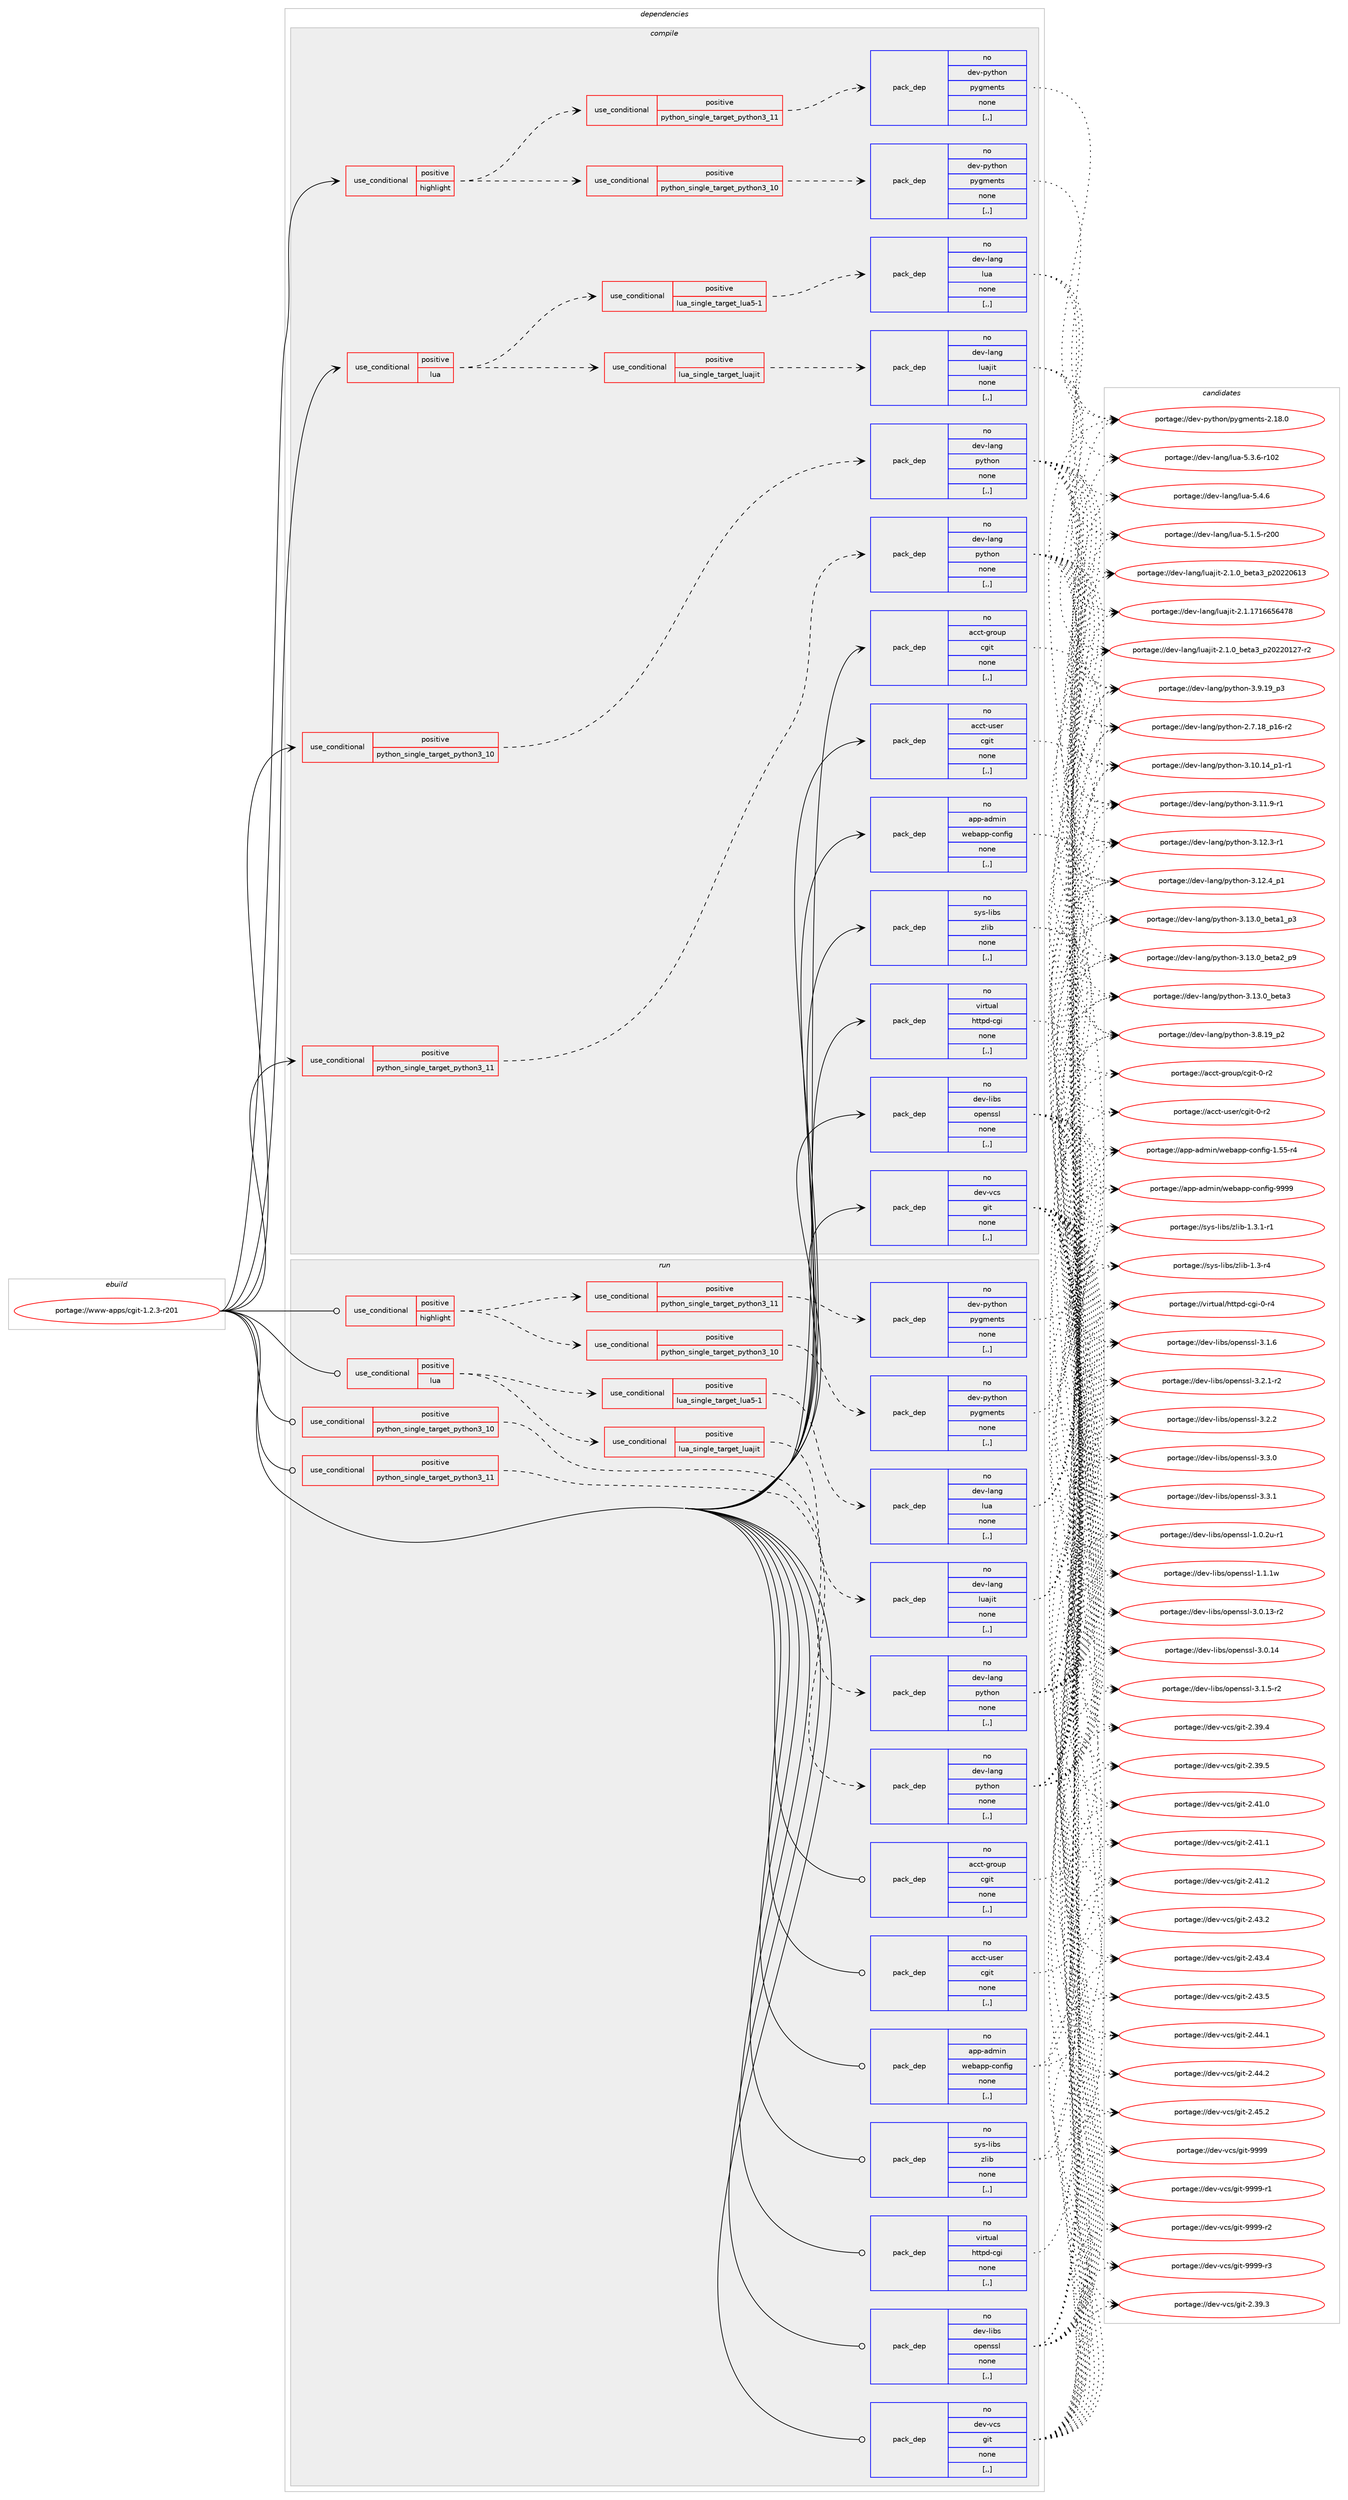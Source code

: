 digraph prolog {

# *************
# Graph options
# *************

newrank=true;
concentrate=true;
compound=true;
graph [rankdir=LR,fontname=Helvetica,fontsize=10,ranksep=1.5];#, ranksep=2.5, nodesep=0.2];
edge  [arrowhead=vee];
node  [fontname=Helvetica,fontsize=10];

# **********
# The ebuild
# **********

subgraph cluster_leftcol {
color=gray;
rank=same;
label=<<i>ebuild</i>>;
id [label="portage://www-apps/cgit-1.2.3-r201", color=red, width=4, href="../www-apps/cgit-1.2.3-r201.svg"];
}

# ****************
# The dependencies
# ****************

subgraph cluster_midcol {
color=gray;
label=<<i>dependencies</i>>;
subgraph cluster_compile {
fillcolor="#eeeeee";
style=filled;
label=<<i>compile</i>>;
subgraph cond116022 {
dependency436001 [label=<<TABLE BORDER="0" CELLBORDER="1" CELLSPACING="0" CELLPADDING="4"><TR><TD ROWSPAN="3" CELLPADDING="10">use_conditional</TD></TR><TR><TD>positive</TD></TR><TR><TD>highlight</TD></TR></TABLE>>, shape=none, color=red];
subgraph cond116023 {
dependency436002 [label=<<TABLE BORDER="0" CELLBORDER="1" CELLSPACING="0" CELLPADDING="4"><TR><TD ROWSPAN="3" CELLPADDING="10">use_conditional</TD></TR><TR><TD>positive</TD></TR><TR><TD>python_single_target_python3_10</TD></TR></TABLE>>, shape=none, color=red];
subgraph pack316804 {
dependency436003 [label=<<TABLE BORDER="0" CELLBORDER="1" CELLSPACING="0" CELLPADDING="4" WIDTH="220"><TR><TD ROWSPAN="6" CELLPADDING="30">pack_dep</TD></TR><TR><TD WIDTH="110">no</TD></TR><TR><TD>dev-python</TD></TR><TR><TD>pygments</TD></TR><TR><TD>none</TD></TR><TR><TD>[,,]</TD></TR></TABLE>>, shape=none, color=blue];
}
dependency436002:e -> dependency436003:w [weight=20,style="dashed",arrowhead="vee"];
}
dependency436001:e -> dependency436002:w [weight=20,style="dashed",arrowhead="vee"];
subgraph cond116024 {
dependency436004 [label=<<TABLE BORDER="0" CELLBORDER="1" CELLSPACING="0" CELLPADDING="4"><TR><TD ROWSPAN="3" CELLPADDING="10">use_conditional</TD></TR><TR><TD>positive</TD></TR><TR><TD>python_single_target_python3_11</TD></TR></TABLE>>, shape=none, color=red];
subgraph pack316805 {
dependency436005 [label=<<TABLE BORDER="0" CELLBORDER="1" CELLSPACING="0" CELLPADDING="4" WIDTH="220"><TR><TD ROWSPAN="6" CELLPADDING="30">pack_dep</TD></TR><TR><TD WIDTH="110">no</TD></TR><TR><TD>dev-python</TD></TR><TR><TD>pygments</TD></TR><TR><TD>none</TD></TR><TR><TD>[,,]</TD></TR></TABLE>>, shape=none, color=blue];
}
dependency436004:e -> dependency436005:w [weight=20,style="dashed",arrowhead="vee"];
}
dependency436001:e -> dependency436004:w [weight=20,style="dashed",arrowhead="vee"];
}
id:e -> dependency436001:w [weight=20,style="solid",arrowhead="vee"];
subgraph cond116025 {
dependency436006 [label=<<TABLE BORDER="0" CELLBORDER="1" CELLSPACING="0" CELLPADDING="4"><TR><TD ROWSPAN="3" CELLPADDING="10">use_conditional</TD></TR><TR><TD>positive</TD></TR><TR><TD>lua</TD></TR></TABLE>>, shape=none, color=red];
subgraph cond116026 {
dependency436007 [label=<<TABLE BORDER="0" CELLBORDER="1" CELLSPACING="0" CELLPADDING="4"><TR><TD ROWSPAN="3" CELLPADDING="10">use_conditional</TD></TR><TR><TD>positive</TD></TR><TR><TD>lua_single_target_luajit</TD></TR></TABLE>>, shape=none, color=red];
subgraph pack316806 {
dependency436008 [label=<<TABLE BORDER="0" CELLBORDER="1" CELLSPACING="0" CELLPADDING="4" WIDTH="220"><TR><TD ROWSPAN="6" CELLPADDING="30">pack_dep</TD></TR><TR><TD WIDTH="110">no</TD></TR><TR><TD>dev-lang</TD></TR><TR><TD>luajit</TD></TR><TR><TD>none</TD></TR><TR><TD>[,,]</TD></TR></TABLE>>, shape=none, color=blue];
}
dependency436007:e -> dependency436008:w [weight=20,style="dashed",arrowhead="vee"];
}
dependency436006:e -> dependency436007:w [weight=20,style="dashed",arrowhead="vee"];
subgraph cond116027 {
dependency436009 [label=<<TABLE BORDER="0" CELLBORDER="1" CELLSPACING="0" CELLPADDING="4"><TR><TD ROWSPAN="3" CELLPADDING="10">use_conditional</TD></TR><TR><TD>positive</TD></TR><TR><TD>lua_single_target_lua5-1</TD></TR></TABLE>>, shape=none, color=red];
subgraph pack316807 {
dependency436010 [label=<<TABLE BORDER="0" CELLBORDER="1" CELLSPACING="0" CELLPADDING="4" WIDTH="220"><TR><TD ROWSPAN="6" CELLPADDING="30">pack_dep</TD></TR><TR><TD WIDTH="110">no</TD></TR><TR><TD>dev-lang</TD></TR><TR><TD>lua</TD></TR><TR><TD>none</TD></TR><TR><TD>[,,]</TD></TR></TABLE>>, shape=none, color=blue];
}
dependency436009:e -> dependency436010:w [weight=20,style="dashed",arrowhead="vee"];
}
dependency436006:e -> dependency436009:w [weight=20,style="dashed",arrowhead="vee"];
}
id:e -> dependency436006:w [weight=20,style="solid",arrowhead="vee"];
subgraph cond116028 {
dependency436011 [label=<<TABLE BORDER="0" CELLBORDER="1" CELLSPACING="0" CELLPADDING="4"><TR><TD ROWSPAN="3" CELLPADDING="10">use_conditional</TD></TR><TR><TD>positive</TD></TR><TR><TD>python_single_target_python3_10</TD></TR></TABLE>>, shape=none, color=red];
subgraph pack316808 {
dependency436012 [label=<<TABLE BORDER="0" CELLBORDER="1" CELLSPACING="0" CELLPADDING="4" WIDTH="220"><TR><TD ROWSPAN="6" CELLPADDING="30">pack_dep</TD></TR><TR><TD WIDTH="110">no</TD></TR><TR><TD>dev-lang</TD></TR><TR><TD>python</TD></TR><TR><TD>none</TD></TR><TR><TD>[,,]</TD></TR></TABLE>>, shape=none, color=blue];
}
dependency436011:e -> dependency436012:w [weight=20,style="dashed",arrowhead="vee"];
}
id:e -> dependency436011:w [weight=20,style="solid",arrowhead="vee"];
subgraph cond116029 {
dependency436013 [label=<<TABLE BORDER="0" CELLBORDER="1" CELLSPACING="0" CELLPADDING="4"><TR><TD ROWSPAN="3" CELLPADDING="10">use_conditional</TD></TR><TR><TD>positive</TD></TR><TR><TD>python_single_target_python3_11</TD></TR></TABLE>>, shape=none, color=red];
subgraph pack316809 {
dependency436014 [label=<<TABLE BORDER="0" CELLBORDER="1" CELLSPACING="0" CELLPADDING="4" WIDTH="220"><TR><TD ROWSPAN="6" CELLPADDING="30">pack_dep</TD></TR><TR><TD WIDTH="110">no</TD></TR><TR><TD>dev-lang</TD></TR><TR><TD>python</TD></TR><TR><TD>none</TD></TR><TR><TD>[,,]</TD></TR></TABLE>>, shape=none, color=blue];
}
dependency436013:e -> dependency436014:w [weight=20,style="dashed",arrowhead="vee"];
}
id:e -> dependency436013:w [weight=20,style="solid",arrowhead="vee"];
subgraph pack316810 {
dependency436015 [label=<<TABLE BORDER="0" CELLBORDER="1" CELLSPACING="0" CELLPADDING="4" WIDTH="220"><TR><TD ROWSPAN="6" CELLPADDING="30">pack_dep</TD></TR><TR><TD WIDTH="110">no</TD></TR><TR><TD>acct-group</TD></TR><TR><TD>cgit</TD></TR><TR><TD>none</TD></TR><TR><TD>[,,]</TD></TR></TABLE>>, shape=none, color=blue];
}
id:e -> dependency436015:w [weight=20,style="solid",arrowhead="vee"];
subgraph pack316811 {
dependency436016 [label=<<TABLE BORDER="0" CELLBORDER="1" CELLSPACING="0" CELLPADDING="4" WIDTH="220"><TR><TD ROWSPAN="6" CELLPADDING="30">pack_dep</TD></TR><TR><TD WIDTH="110">no</TD></TR><TR><TD>acct-user</TD></TR><TR><TD>cgit</TD></TR><TR><TD>none</TD></TR><TR><TD>[,,]</TD></TR></TABLE>>, shape=none, color=blue];
}
id:e -> dependency436016:w [weight=20,style="solid",arrowhead="vee"];
subgraph pack316812 {
dependency436017 [label=<<TABLE BORDER="0" CELLBORDER="1" CELLSPACING="0" CELLPADDING="4" WIDTH="220"><TR><TD ROWSPAN="6" CELLPADDING="30">pack_dep</TD></TR><TR><TD WIDTH="110">no</TD></TR><TR><TD>app-admin</TD></TR><TR><TD>webapp-config</TD></TR><TR><TD>none</TD></TR><TR><TD>[,,]</TD></TR></TABLE>>, shape=none, color=blue];
}
id:e -> dependency436017:w [weight=20,style="solid",arrowhead="vee"];
subgraph pack316813 {
dependency436018 [label=<<TABLE BORDER="0" CELLBORDER="1" CELLSPACING="0" CELLPADDING="4" WIDTH="220"><TR><TD ROWSPAN="6" CELLPADDING="30">pack_dep</TD></TR><TR><TD WIDTH="110">no</TD></TR><TR><TD>dev-libs</TD></TR><TR><TD>openssl</TD></TR><TR><TD>none</TD></TR><TR><TD>[,,]</TD></TR></TABLE>>, shape=none, color=blue];
}
id:e -> dependency436018:w [weight=20,style="solid",arrowhead="vee"];
subgraph pack316814 {
dependency436019 [label=<<TABLE BORDER="0" CELLBORDER="1" CELLSPACING="0" CELLPADDING="4" WIDTH="220"><TR><TD ROWSPAN="6" CELLPADDING="30">pack_dep</TD></TR><TR><TD WIDTH="110">no</TD></TR><TR><TD>dev-vcs</TD></TR><TR><TD>git</TD></TR><TR><TD>none</TD></TR><TR><TD>[,,]</TD></TR></TABLE>>, shape=none, color=blue];
}
id:e -> dependency436019:w [weight=20,style="solid",arrowhead="vee"];
subgraph pack316815 {
dependency436020 [label=<<TABLE BORDER="0" CELLBORDER="1" CELLSPACING="0" CELLPADDING="4" WIDTH="220"><TR><TD ROWSPAN="6" CELLPADDING="30">pack_dep</TD></TR><TR><TD WIDTH="110">no</TD></TR><TR><TD>sys-libs</TD></TR><TR><TD>zlib</TD></TR><TR><TD>none</TD></TR><TR><TD>[,,]</TD></TR></TABLE>>, shape=none, color=blue];
}
id:e -> dependency436020:w [weight=20,style="solid",arrowhead="vee"];
subgraph pack316816 {
dependency436021 [label=<<TABLE BORDER="0" CELLBORDER="1" CELLSPACING="0" CELLPADDING="4" WIDTH="220"><TR><TD ROWSPAN="6" CELLPADDING="30">pack_dep</TD></TR><TR><TD WIDTH="110">no</TD></TR><TR><TD>virtual</TD></TR><TR><TD>httpd-cgi</TD></TR><TR><TD>none</TD></TR><TR><TD>[,,]</TD></TR></TABLE>>, shape=none, color=blue];
}
id:e -> dependency436021:w [weight=20,style="solid",arrowhead="vee"];
}
subgraph cluster_compileandrun {
fillcolor="#eeeeee";
style=filled;
label=<<i>compile and run</i>>;
}
subgraph cluster_run {
fillcolor="#eeeeee";
style=filled;
label=<<i>run</i>>;
subgraph cond116030 {
dependency436022 [label=<<TABLE BORDER="0" CELLBORDER="1" CELLSPACING="0" CELLPADDING="4"><TR><TD ROWSPAN="3" CELLPADDING="10">use_conditional</TD></TR><TR><TD>positive</TD></TR><TR><TD>highlight</TD></TR></TABLE>>, shape=none, color=red];
subgraph cond116031 {
dependency436023 [label=<<TABLE BORDER="0" CELLBORDER="1" CELLSPACING="0" CELLPADDING="4"><TR><TD ROWSPAN="3" CELLPADDING="10">use_conditional</TD></TR><TR><TD>positive</TD></TR><TR><TD>python_single_target_python3_10</TD></TR></TABLE>>, shape=none, color=red];
subgraph pack316817 {
dependency436024 [label=<<TABLE BORDER="0" CELLBORDER="1" CELLSPACING="0" CELLPADDING="4" WIDTH="220"><TR><TD ROWSPAN="6" CELLPADDING="30">pack_dep</TD></TR><TR><TD WIDTH="110">no</TD></TR><TR><TD>dev-python</TD></TR><TR><TD>pygments</TD></TR><TR><TD>none</TD></TR><TR><TD>[,,]</TD></TR></TABLE>>, shape=none, color=blue];
}
dependency436023:e -> dependency436024:w [weight=20,style="dashed",arrowhead="vee"];
}
dependency436022:e -> dependency436023:w [weight=20,style="dashed",arrowhead="vee"];
subgraph cond116032 {
dependency436025 [label=<<TABLE BORDER="0" CELLBORDER="1" CELLSPACING="0" CELLPADDING="4"><TR><TD ROWSPAN="3" CELLPADDING="10">use_conditional</TD></TR><TR><TD>positive</TD></TR><TR><TD>python_single_target_python3_11</TD></TR></TABLE>>, shape=none, color=red];
subgraph pack316818 {
dependency436026 [label=<<TABLE BORDER="0" CELLBORDER="1" CELLSPACING="0" CELLPADDING="4" WIDTH="220"><TR><TD ROWSPAN="6" CELLPADDING="30">pack_dep</TD></TR><TR><TD WIDTH="110">no</TD></TR><TR><TD>dev-python</TD></TR><TR><TD>pygments</TD></TR><TR><TD>none</TD></TR><TR><TD>[,,]</TD></TR></TABLE>>, shape=none, color=blue];
}
dependency436025:e -> dependency436026:w [weight=20,style="dashed",arrowhead="vee"];
}
dependency436022:e -> dependency436025:w [weight=20,style="dashed",arrowhead="vee"];
}
id:e -> dependency436022:w [weight=20,style="solid",arrowhead="odot"];
subgraph cond116033 {
dependency436027 [label=<<TABLE BORDER="0" CELLBORDER="1" CELLSPACING="0" CELLPADDING="4"><TR><TD ROWSPAN="3" CELLPADDING="10">use_conditional</TD></TR><TR><TD>positive</TD></TR><TR><TD>lua</TD></TR></TABLE>>, shape=none, color=red];
subgraph cond116034 {
dependency436028 [label=<<TABLE BORDER="0" CELLBORDER="1" CELLSPACING="0" CELLPADDING="4"><TR><TD ROWSPAN="3" CELLPADDING="10">use_conditional</TD></TR><TR><TD>positive</TD></TR><TR><TD>lua_single_target_luajit</TD></TR></TABLE>>, shape=none, color=red];
subgraph pack316819 {
dependency436029 [label=<<TABLE BORDER="0" CELLBORDER="1" CELLSPACING="0" CELLPADDING="4" WIDTH="220"><TR><TD ROWSPAN="6" CELLPADDING="30">pack_dep</TD></TR><TR><TD WIDTH="110">no</TD></TR><TR><TD>dev-lang</TD></TR><TR><TD>luajit</TD></TR><TR><TD>none</TD></TR><TR><TD>[,,]</TD></TR></TABLE>>, shape=none, color=blue];
}
dependency436028:e -> dependency436029:w [weight=20,style="dashed",arrowhead="vee"];
}
dependency436027:e -> dependency436028:w [weight=20,style="dashed",arrowhead="vee"];
subgraph cond116035 {
dependency436030 [label=<<TABLE BORDER="0" CELLBORDER="1" CELLSPACING="0" CELLPADDING="4"><TR><TD ROWSPAN="3" CELLPADDING="10">use_conditional</TD></TR><TR><TD>positive</TD></TR><TR><TD>lua_single_target_lua5-1</TD></TR></TABLE>>, shape=none, color=red];
subgraph pack316820 {
dependency436031 [label=<<TABLE BORDER="0" CELLBORDER="1" CELLSPACING="0" CELLPADDING="4" WIDTH="220"><TR><TD ROWSPAN="6" CELLPADDING="30">pack_dep</TD></TR><TR><TD WIDTH="110">no</TD></TR><TR><TD>dev-lang</TD></TR><TR><TD>lua</TD></TR><TR><TD>none</TD></TR><TR><TD>[,,]</TD></TR></TABLE>>, shape=none, color=blue];
}
dependency436030:e -> dependency436031:w [weight=20,style="dashed",arrowhead="vee"];
}
dependency436027:e -> dependency436030:w [weight=20,style="dashed",arrowhead="vee"];
}
id:e -> dependency436027:w [weight=20,style="solid",arrowhead="odot"];
subgraph cond116036 {
dependency436032 [label=<<TABLE BORDER="0" CELLBORDER="1" CELLSPACING="0" CELLPADDING="4"><TR><TD ROWSPAN="3" CELLPADDING="10">use_conditional</TD></TR><TR><TD>positive</TD></TR><TR><TD>python_single_target_python3_10</TD></TR></TABLE>>, shape=none, color=red];
subgraph pack316821 {
dependency436033 [label=<<TABLE BORDER="0" CELLBORDER="1" CELLSPACING="0" CELLPADDING="4" WIDTH="220"><TR><TD ROWSPAN="6" CELLPADDING="30">pack_dep</TD></TR><TR><TD WIDTH="110">no</TD></TR><TR><TD>dev-lang</TD></TR><TR><TD>python</TD></TR><TR><TD>none</TD></TR><TR><TD>[,,]</TD></TR></TABLE>>, shape=none, color=blue];
}
dependency436032:e -> dependency436033:w [weight=20,style="dashed",arrowhead="vee"];
}
id:e -> dependency436032:w [weight=20,style="solid",arrowhead="odot"];
subgraph cond116037 {
dependency436034 [label=<<TABLE BORDER="0" CELLBORDER="1" CELLSPACING="0" CELLPADDING="4"><TR><TD ROWSPAN="3" CELLPADDING="10">use_conditional</TD></TR><TR><TD>positive</TD></TR><TR><TD>python_single_target_python3_11</TD></TR></TABLE>>, shape=none, color=red];
subgraph pack316822 {
dependency436035 [label=<<TABLE BORDER="0" CELLBORDER="1" CELLSPACING="0" CELLPADDING="4" WIDTH="220"><TR><TD ROWSPAN="6" CELLPADDING="30">pack_dep</TD></TR><TR><TD WIDTH="110">no</TD></TR><TR><TD>dev-lang</TD></TR><TR><TD>python</TD></TR><TR><TD>none</TD></TR><TR><TD>[,,]</TD></TR></TABLE>>, shape=none, color=blue];
}
dependency436034:e -> dependency436035:w [weight=20,style="dashed",arrowhead="vee"];
}
id:e -> dependency436034:w [weight=20,style="solid",arrowhead="odot"];
subgraph pack316823 {
dependency436036 [label=<<TABLE BORDER="0" CELLBORDER="1" CELLSPACING="0" CELLPADDING="4" WIDTH="220"><TR><TD ROWSPAN="6" CELLPADDING="30">pack_dep</TD></TR><TR><TD WIDTH="110">no</TD></TR><TR><TD>acct-group</TD></TR><TR><TD>cgit</TD></TR><TR><TD>none</TD></TR><TR><TD>[,,]</TD></TR></TABLE>>, shape=none, color=blue];
}
id:e -> dependency436036:w [weight=20,style="solid",arrowhead="odot"];
subgraph pack316824 {
dependency436037 [label=<<TABLE BORDER="0" CELLBORDER="1" CELLSPACING="0" CELLPADDING="4" WIDTH="220"><TR><TD ROWSPAN="6" CELLPADDING="30">pack_dep</TD></TR><TR><TD WIDTH="110">no</TD></TR><TR><TD>acct-user</TD></TR><TR><TD>cgit</TD></TR><TR><TD>none</TD></TR><TR><TD>[,,]</TD></TR></TABLE>>, shape=none, color=blue];
}
id:e -> dependency436037:w [weight=20,style="solid",arrowhead="odot"];
subgraph pack316825 {
dependency436038 [label=<<TABLE BORDER="0" CELLBORDER="1" CELLSPACING="0" CELLPADDING="4" WIDTH="220"><TR><TD ROWSPAN="6" CELLPADDING="30">pack_dep</TD></TR><TR><TD WIDTH="110">no</TD></TR><TR><TD>app-admin</TD></TR><TR><TD>webapp-config</TD></TR><TR><TD>none</TD></TR><TR><TD>[,,]</TD></TR></TABLE>>, shape=none, color=blue];
}
id:e -> dependency436038:w [weight=20,style="solid",arrowhead="odot"];
subgraph pack316826 {
dependency436039 [label=<<TABLE BORDER="0" CELLBORDER="1" CELLSPACING="0" CELLPADDING="4" WIDTH="220"><TR><TD ROWSPAN="6" CELLPADDING="30">pack_dep</TD></TR><TR><TD WIDTH="110">no</TD></TR><TR><TD>dev-libs</TD></TR><TR><TD>openssl</TD></TR><TR><TD>none</TD></TR><TR><TD>[,,]</TD></TR></TABLE>>, shape=none, color=blue];
}
id:e -> dependency436039:w [weight=20,style="solid",arrowhead="odot"];
subgraph pack316827 {
dependency436040 [label=<<TABLE BORDER="0" CELLBORDER="1" CELLSPACING="0" CELLPADDING="4" WIDTH="220"><TR><TD ROWSPAN="6" CELLPADDING="30">pack_dep</TD></TR><TR><TD WIDTH="110">no</TD></TR><TR><TD>dev-vcs</TD></TR><TR><TD>git</TD></TR><TR><TD>none</TD></TR><TR><TD>[,,]</TD></TR></TABLE>>, shape=none, color=blue];
}
id:e -> dependency436040:w [weight=20,style="solid",arrowhead="odot"];
subgraph pack316828 {
dependency436041 [label=<<TABLE BORDER="0" CELLBORDER="1" CELLSPACING="0" CELLPADDING="4" WIDTH="220"><TR><TD ROWSPAN="6" CELLPADDING="30">pack_dep</TD></TR><TR><TD WIDTH="110">no</TD></TR><TR><TD>sys-libs</TD></TR><TR><TD>zlib</TD></TR><TR><TD>none</TD></TR><TR><TD>[,,]</TD></TR></TABLE>>, shape=none, color=blue];
}
id:e -> dependency436041:w [weight=20,style="solid",arrowhead="odot"];
subgraph pack316829 {
dependency436042 [label=<<TABLE BORDER="0" CELLBORDER="1" CELLSPACING="0" CELLPADDING="4" WIDTH="220"><TR><TD ROWSPAN="6" CELLPADDING="30">pack_dep</TD></TR><TR><TD WIDTH="110">no</TD></TR><TR><TD>virtual</TD></TR><TR><TD>httpd-cgi</TD></TR><TR><TD>none</TD></TR><TR><TD>[,,]</TD></TR></TABLE>>, shape=none, color=blue];
}
id:e -> dependency436042:w [weight=20,style="solid",arrowhead="odot"];
}
}

# **************
# The candidates
# **************

subgraph cluster_choices {
rank=same;
color=gray;
label=<<i>candidates</i>>;

subgraph choice316804 {
color=black;
nodesep=1;
choice100101118451121211161041111104711212110310910111011611545504649564648 [label="portage://dev-python/pygments-2.18.0", color=red, width=4,href="../dev-python/pygments-2.18.0.svg"];
dependency436003:e -> choice100101118451121211161041111104711212110310910111011611545504649564648:w [style=dotted,weight="100"];
}
subgraph choice316805 {
color=black;
nodesep=1;
choice100101118451121211161041111104711212110310910111011611545504649564648 [label="portage://dev-python/pygments-2.18.0", color=red, width=4,href="../dev-python/pygments-2.18.0.svg"];
dependency436005:e -> choice100101118451121211161041111104711212110310910111011611545504649564648:w [style=dotted,weight="100"];
}
subgraph choice316806 {
color=black;
nodesep=1;
choice10010111845108971101034710811797106105116455046494648959810111697519511250485050484950554511450 [label="portage://dev-lang/luajit-2.1.0_beta3_p20220127-r2", color=red, width=4,href="../dev-lang/luajit-2.1.0_beta3_p20220127-r2.svg"];
choice1001011184510897110103471081179710610511645504649464895981011169751951125048505048544951 [label="portage://dev-lang/luajit-2.1.0_beta3_p20220613", color=red, width=4,href="../dev-lang/luajit-2.1.0_beta3_p20220613.svg"];
choice10010111845108971101034710811797106105116455046494649554954545354525556 [label="portage://dev-lang/luajit-2.1.1716656478", color=red, width=4,href="../dev-lang/luajit-2.1.1716656478.svg"];
dependency436008:e -> choice10010111845108971101034710811797106105116455046494648959810111697519511250485050484950554511450:w [style=dotted,weight="100"];
dependency436008:e -> choice1001011184510897110103471081179710610511645504649464895981011169751951125048505048544951:w [style=dotted,weight="100"];
dependency436008:e -> choice10010111845108971101034710811797106105116455046494649554954545354525556:w [style=dotted,weight="100"];
}
subgraph choice316807 {
color=black;
nodesep=1;
choice1001011184510897110103471081179745534649465345114504848 [label="portage://dev-lang/lua-5.1.5-r200", color=red, width=4,href="../dev-lang/lua-5.1.5-r200.svg"];
choice1001011184510897110103471081179745534651465445114494850 [label="portage://dev-lang/lua-5.3.6-r102", color=red, width=4,href="../dev-lang/lua-5.3.6-r102.svg"];
choice10010111845108971101034710811797455346524654 [label="portage://dev-lang/lua-5.4.6", color=red, width=4,href="../dev-lang/lua-5.4.6.svg"];
dependency436010:e -> choice1001011184510897110103471081179745534649465345114504848:w [style=dotted,weight="100"];
dependency436010:e -> choice1001011184510897110103471081179745534651465445114494850:w [style=dotted,weight="100"];
dependency436010:e -> choice10010111845108971101034710811797455346524654:w [style=dotted,weight="100"];
}
subgraph choice316808 {
color=black;
nodesep=1;
choice100101118451089711010347112121116104111110455046554649569511249544511450 [label="portage://dev-lang/python-2.7.18_p16-r2", color=red, width=4,href="../dev-lang/python-2.7.18_p16-r2.svg"];
choice100101118451089711010347112121116104111110455146494846495295112494511449 [label="portage://dev-lang/python-3.10.14_p1-r1", color=red, width=4,href="../dev-lang/python-3.10.14_p1-r1.svg"];
choice100101118451089711010347112121116104111110455146494946574511449 [label="portage://dev-lang/python-3.11.9-r1", color=red, width=4,href="../dev-lang/python-3.11.9-r1.svg"];
choice100101118451089711010347112121116104111110455146495046514511449 [label="portage://dev-lang/python-3.12.3-r1", color=red, width=4,href="../dev-lang/python-3.12.3-r1.svg"];
choice100101118451089711010347112121116104111110455146495046529511249 [label="portage://dev-lang/python-3.12.4_p1", color=red, width=4,href="../dev-lang/python-3.12.4_p1.svg"];
choice10010111845108971101034711212111610411111045514649514648959810111697499511251 [label="portage://dev-lang/python-3.13.0_beta1_p3", color=red, width=4,href="../dev-lang/python-3.13.0_beta1_p3.svg"];
choice10010111845108971101034711212111610411111045514649514648959810111697509511257 [label="portage://dev-lang/python-3.13.0_beta2_p9", color=red, width=4,href="../dev-lang/python-3.13.0_beta2_p9.svg"];
choice1001011184510897110103471121211161041111104551464951464895981011169751 [label="portage://dev-lang/python-3.13.0_beta3", color=red, width=4,href="../dev-lang/python-3.13.0_beta3.svg"];
choice100101118451089711010347112121116104111110455146564649579511250 [label="portage://dev-lang/python-3.8.19_p2", color=red, width=4,href="../dev-lang/python-3.8.19_p2.svg"];
choice100101118451089711010347112121116104111110455146574649579511251 [label="portage://dev-lang/python-3.9.19_p3", color=red, width=4,href="../dev-lang/python-3.9.19_p3.svg"];
dependency436012:e -> choice100101118451089711010347112121116104111110455046554649569511249544511450:w [style=dotted,weight="100"];
dependency436012:e -> choice100101118451089711010347112121116104111110455146494846495295112494511449:w [style=dotted,weight="100"];
dependency436012:e -> choice100101118451089711010347112121116104111110455146494946574511449:w [style=dotted,weight="100"];
dependency436012:e -> choice100101118451089711010347112121116104111110455146495046514511449:w [style=dotted,weight="100"];
dependency436012:e -> choice100101118451089711010347112121116104111110455146495046529511249:w [style=dotted,weight="100"];
dependency436012:e -> choice10010111845108971101034711212111610411111045514649514648959810111697499511251:w [style=dotted,weight="100"];
dependency436012:e -> choice10010111845108971101034711212111610411111045514649514648959810111697509511257:w [style=dotted,weight="100"];
dependency436012:e -> choice1001011184510897110103471121211161041111104551464951464895981011169751:w [style=dotted,weight="100"];
dependency436012:e -> choice100101118451089711010347112121116104111110455146564649579511250:w [style=dotted,weight="100"];
dependency436012:e -> choice100101118451089711010347112121116104111110455146574649579511251:w [style=dotted,weight="100"];
}
subgraph choice316809 {
color=black;
nodesep=1;
choice100101118451089711010347112121116104111110455046554649569511249544511450 [label="portage://dev-lang/python-2.7.18_p16-r2", color=red, width=4,href="../dev-lang/python-2.7.18_p16-r2.svg"];
choice100101118451089711010347112121116104111110455146494846495295112494511449 [label="portage://dev-lang/python-3.10.14_p1-r1", color=red, width=4,href="../dev-lang/python-3.10.14_p1-r1.svg"];
choice100101118451089711010347112121116104111110455146494946574511449 [label="portage://dev-lang/python-3.11.9-r1", color=red, width=4,href="../dev-lang/python-3.11.9-r1.svg"];
choice100101118451089711010347112121116104111110455146495046514511449 [label="portage://dev-lang/python-3.12.3-r1", color=red, width=4,href="../dev-lang/python-3.12.3-r1.svg"];
choice100101118451089711010347112121116104111110455146495046529511249 [label="portage://dev-lang/python-3.12.4_p1", color=red, width=4,href="../dev-lang/python-3.12.4_p1.svg"];
choice10010111845108971101034711212111610411111045514649514648959810111697499511251 [label="portage://dev-lang/python-3.13.0_beta1_p3", color=red, width=4,href="../dev-lang/python-3.13.0_beta1_p3.svg"];
choice10010111845108971101034711212111610411111045514649514648959810111697509511257 [label="portage://dev-lang/python-3.13.0_beta2_p9", color=red, width=4,href="../dev-lang/python-3.13.0_beta2_p9.svg"];
choice1001011184510897110103471121211161041111104551464951464895981011169751 [label="portage://dev-lang/python-3.13.0_beta3", color=red, width=4,href="../dev-lang/python-3.13.0_beta3.svg"];
choice100101118451089711010347112121116104111110455146564649579511250 [label="portage://dev-lang/python-3.8.19_p2", color=red, width=4,href="../dev-lang/python-3.8.19_p2.svg"];
choice100101118451089711010347112121116104111110455146574649579511251 [label="portage://dev-lang/python-3.9.19_p3", color=red, width=4,href="../dev-lang/python-3.9.19_p3.svg"];
dependency436014:e -> choice100101118451089711010347112121116104111110455046554649569511249544511450:w [style=dotted,weight="100"];
dependency436014:e -> choice100101118451089711010347112121116104111110455146494846495295112494511449:w [style=dotted,weight="100"];
dependency436014:e -> choice100101118451089711010347112121116104111110455146494946574511449:w [style=dotted,weight="100"];
dependency436014:e -> choice100101118451089711010347112121116104111110455146495046514511449:w [style=dotted,weight="100"];
dependency436014:e -> choice100101118451089711010347112121116104111110455146495046529511249:w [style=dotted,weight="100"];
dependency436014:e -> choice10010111845108971101034711212111610411111045514649514648959810111697499511251:w [style=dotted,weight="100"];
dependency436014:e -> choice10010111845108971101034711212111610411111045514649514648959810111697509511257:w [style=dotted,weight="100"];
dependency436014:e -> choice1001011184510897110103471121211161041111104551464951464895981011169751:w [style=dotted,weight="100"];
dependency436014:e -> choice100101118451089711010347112121116104111110455146564649579511250:w [style=dotted,weight="100"];
dependency436014:e -> choice100101118451089711010347112121116104111110455146574649579511251:w [style=dotted,weight="100"];
}
subgraph choice316810 {
color=black;
nodesep=1;
choice97999911645103114111117112479910310511645484511450 [label="portage://acct-group/cgit-0-r2", color=red, width=4,href="../acct-group/cgit-0-r2.svg"];
dependency436015:e -> choice97999911645103114111117112479910310511645484511450:w [style=dotted,weight="100"];
}
subgraph choice316811 {
color=black;
nodesep=1;
choice97999911645117115101114479910310511645484511450 [label="portage://acct-user/cgit-0-r2", color=red, width=4,href="../acct-user/cgit-0-r2.svg"];
dependency436016:e -> choice97999911645117115101114479910310511645484511450:w [style=dotted,weight="100"];
}
subgraph choice316812 {
color=black;
nodesep=1;
choice971121124597100109105110471191019897112112459911111010210510345494653534511452 [label="portage://app-admin/webapp-config-1.55-r4", color=red, width=4,href="../app-admin/webapp-config-1.55-r4.svg"];
choice97112112459710010910511047119101989711211245991111101021051034557575757 [label="portage://app-admin/webapp-config-9999", color=red, width=4,href="../app-admin/webapp-config-9999.svg"];
dependency436017:e -> choice971121124597100109105110471191019897112112459911111010210510345494653534511452:w [style=dotted,weight="100"];
dependency436017:e -> choice97112112459710010910511047119101989711211245991111101021051034557575757:w [style=dotted,weight="100"];
}
subgraph choice316813 {
color=black;
nodesep=1;
choice1001011184510810598115471111121011101151151084549464846501174511449 [label="portage://dev-libs/openssl-1.0.2u-r1", color=red, width=4,href="../dev-libs/openssl-1.0.2u-r1.svg"];
choice100101118451081059811547111112101110115115108454946494649119 [label="portage://dev-libs/openssl-1.1.1w", color=red, width=4,href="../dev-libs/openssl-1.1.1w.svg"];
choice100101118451081059811547111112101110115115108455146484649514511450 [label="portage://dev-libs/openssl-3.0.13-r2", color=red, width=4,href="../dev-libs/openssl-3.0.13-r2.svg"];
choice10010111845108105981154711111210111011511510845514648464952 [label="portage://dev-libs/openssl-3.0.14", color=red, width=4,href="../dev-libs/openssl-3.0.14.svg"];
choice1001011184510810598115471111121011101151151084551464946534511450 [label="portage://dev-libs/openssl-3.1.5-r2", color=red, width=4,href="../dev-libs/openssl-3.1.5-r2.svg"];
choice100101118451081059811547111112101110115115108455146494654 [label="portage://dev-libs/openssl-3.1.6", color=red, width=4,href="../dev-libs/openssl-3.1.6.svg"];
choice1001011184510810598115471111121011101151151084551465046494511450 [label="portage://dev-libs/openssl-3.2.1-r2", color=red, width=4,href="../dev-libs/openssl-3.2.1-r2.svg"];
choice100101118451081059811547111112101110115115108455146504650 [label="portage://dev-libs/openssl-3.2.2", color=red, width=4,href="../dev-libs/openssl-3.2.2.svg"];
choice100101118451081059811547111112101110115115108455146514648 [label="portage://dev-libs/openssl-3.3.0", color=red, width=4,href="../dev-libs/openssl-3.3.0.svg"];
choice100101118451081059811547111112101110115115108455146514649 [label="portage://dev-libs/openssl-3.3.1", color=red, width=4,href="../dev-libs/openssl-3.3.1.svg"];
dependency436018:e -> choice1001011184510810598115471111121011101151151084549464846501174511449:w [style=dotted,weight="100"];
dependency436018:e -> choice100101118451081059811547111112101110115115108454946494649119:w [style=dotted,weight="100"];
dependency436018:e -> choice100101118451081059811547111112101110115115108455146484649514511450:w [style=dotted,weight="100"];
dependency436018:e -> choice10010111845108105981154711111210111011511510845514648464952:w [style=dotted,weight="100"];
dependency436018:e -> choice1001011184510810598115471111121011101151151084551464946534511450:w [style=dotted,weight="100"];
dependency436018:e -> choice100101118451081059811547111112101110115115108455146494654:w [style=dotted,weight="100"];
dependency436018:e -> choice1001011184510810598115471111121011101151151084551465046494511450:w [style=dotted,weight="100"];
dependency436018:e -> choice100101118451081059811547111112101110115115108455146504650:w [style=dotted,weight="100"];
dependency436018:e -> choice100101118451081059811547111112101110115115108455146514648:w [style=dotted,weight="100"];
dependency436018:e -> choice100101118451081059811547111112101110115115108455146514649:w [style=dotted,weight="100"];
}
subgraph choice316814 {
color=black;
nodesep=1;
choice10010111845118991154710310511645504651574651 [label="portage://dev-vcs/git-2.39.3", color=red, width=4,href="../dev-vcs/git-2.39.3.svg"];
choice10010111845118991154710310511645504651574652 [label="portage://dev-vcs/git-2.39.4", color=red, width=4,href="../dev-vcs/git-2.39.4.svg"];
choice10010111845118991154710310511645504651574653 [label="portage://dev-vcs/git-2.39.5", color=red, width=4,href="../dev-vcs/git-2.39.5.svg"];
choice10010111845118991154710310511645504652494648 [label="portage://dev-vcs/git-2.41.0", color=red, width=4,href="../dev-vcs/git-2.41.0.svg"];
choice10010111845118991154710310511645504652494649 [label="portage://dev-vcs/git-2.41.1", color=red, width=4,href="../dev-vcs/git-2.41.1.svg"];
choice10010111845118991154710310511645504652494650 [label="portage://dev-vcs/git-2.41.2", color=red, width=4,href="../dev-vcs/git-2.41.2.svg"];
choice10010111845118991154710310511645504652514650 [label="portage://dev-vcs/git-2.43.2", color=red, width=4,href="../dev-vcs/git-2.43.2.svg"];
choice10010111845118991154710310511645504652514652 [label="portage://dev-vcs/git-2.43.4", color=red, width=4,href="../dev-vcs/git-2.43.4.svg"];
choice10010111845118991154710310511645504652514653 [label="portage://dev-vcs/git-2.43.5", color=red, width=4,href="../dev-vcs/git-2.43.5.svg"];
choice10010111845118991154710310511645504652524649 [label="portage://dev-vcs/git-2.44.1", color=red, width=4,href="../dev-vcs/git-2.44.1.svg"];
choice10010111845118991154710310511645504652524650 [label="portage://dev-vcs/git-2.44.2", color=red, width=4,href="../dev-vcs/git-2.44.2.svg"];
choice10010111845118991154710310511645504652534650 [label="portage://dev-vcs/git-2.45.2", color=red, width=4,href="../dev-vcs/git-2.45.2.svg"];
choice1001011184511899115471031051164557575757 [label="portage://dev-vcs/git-9999", color=red, width=4,href="../dev-vcs/git-9999.svg"];
choice10010111845118991154710310511645575757574511449 [label="portage://dev-vcs/git-9999-r1", color=red, width=4,href="../dev-vcs/git-9999-r1.svg"];
choice10010111845118991154710310511645575757574511450 [label="portage://dev-vcs/git-9999-r2", color=red, width=4,href="../dev-vcs/git-9999-r2.svg"];
choice10010111845118991154710310511645575757574511451 [label="portage://dev-vcs/git-9999-r3", color=red, width=4,href="../dev-vcs/git-9999-r3.svg"];
dependency436019:e -> choice10010111845118991154710310511645504651574651:w [style=dotted,weight="100"];
dependency436019:e -> choice10010111845118991154710310511645504651574652:w [style=dotted,weight="100"];
dependency436019:e -> choice10010111845118991154710310511645504651574653:w [style=dotted,weight="100"];
dependency436019:e -> choice10010111845118991154710310511645504652494648:w [style=dotted,weight="100"];
dependency436019:e -> choice10010111845118991154710310511645504652494649:w [style=dotted,weight="100"];
dependency436019:e -> choice10010111845118991154710310511645504652494650:w [style=dotted,weight="100"];
dependency436019:e -> choice10010111845118991154710310511645504652514650:w [style=dotted,weight="100"];
dependency436019:e -> choice10010111845118991154710310511645504652514652:w [style=dotted,weight="100"];
dependency436019:e -> choice10010111845118991154710310511645504652514653:w [style=dotted,weight="100"];
dependency436019:e -> choice10010111845118991154710310511645504652524649:w [style=dotted,weight="100"];
dependency436019:e -> choice10010111845118991154710310511645504652524650:w [style=dotted,weight="100"];
dependency436019:e -> choice10010111845118991154710310511645504652534650:w [style=dotted,weight="100"];
dependency436019:e -> choice1001011184511899115471031051164557575757:w [style=dotted,weight="100"];
dependency436019:e -> choice10010111845118991154710310511645575757574511449:w [style=dotted,weight="100"];
dependency436019:e -> choice10010111845118991154710310511645575757574511450:w [style=dotted,weight="100"];
dependency436019:e -> choice10010111845118991154710310511645575757574511451:w [style=dotted,weight="100"];
}
subgraph choice316815 {
color=black;
nodesep=1;
choice11512111545108105981154712210810598454946514511452 [label="portage://sys-libs/zlib-1.3-r4", color=red, width=4,href="../sys-libs/zlib-1.3-r4.svg"];
choice115121115451081059811547122108105984549465146494511449 [label="portage://sys-libs/zlib-1.3.1-r1", color=red, width=4,href="../sys-libs/zlib-1.3.1-r1.svg"];
dependency436020:e -> choice11512111545108105981154712210810598454946514511452:w [style=dotted,weight="100"];
dependency436020:e -> choice115121115451081059811547122108105984549465146494511449:w [style=dotted,weight="100"];
}
subgraph choice316816 {
color=black;
nodesep=1;
choice1181051141161179710847104116116112100459910310545484511452 [label="portage://virtual/httpd-cgi-0-r4", color=red, width=4,href="../virtual/httpd-cgi-0-r4.svg"];
dependency436021:e -> choice1181051141161179710847104116116112100459910310545484511452:w [style=dotted,weight="100"];
}
subgraph choice316817 {
color=black;
nodesep=1;
choice100101118451121211161041111104711212110310910111011611545504649564648 [label="portage://dev-python/pygments-2.18.0", color=red, width=4,href="../dev-python/pygments-2.18.0.svg"];
dependency436024:e -> choice100101118451121211161041111104711212110310910111011611545504649564648:w [style=dotted,weight="100"];
}
subgraph choice316818 {
color=black;
nodesep=1;
choice100101118451121211161041111104711212110310910111011611545504649564648 [label="portage://dev-python/pygments-2.18.0", color=red, width=4,href="../dev-python/pygments-2.18.0.svg"];
dependency436026:e -> choice100101118451121211161041111104711212110310910111011611545504649564648:w [style=dotted,weight="100"];
}
subgraph choice316819 {
color=black;
nodesep=1;
choice10010111845108971101034710811797106105116455046494648959810111697519511250485050484950554511450 [label="portage://dev-lang/luajit-2.1.0_beta3_p20220127-r2", color=red, width=4,href="../dev-lang/luajit-2.1.0_beta3_p20220127-r2.svg"];
choice1001011184510897110103471081179710610511645504649464895981011169751951125048505048544951 [label="portage://dev-lang/luajit-2.1.0_beta3_p20220613", color=red, width=4,href="../dev-lang/luajit-2.1.0_beta3_p20220613.svg"];
choice10010111845108971101034710811797106105116455046494649554954545354525556 [label="portage://dev-lang/luajit-2.1.1716656478", color=red, width=4,href="../dev-lang/luajit-2.1.1716656478.svg"];
dependency436029:e -> choice10010111845108971101034710811797106105116455046494648959810111697519511250485050484950554511450:w [style=dotted,weight="100"];
dependency436029:e -> choice1001011184510897110103471081179710610511645504649464895981011169751951125048505048544951:w [style=dotted,weight="100"];
dependency436029:e -> choice10010111845108971101034710811797106105116455046494649554954545354525556:w [style=dotted,weight="100"];
}
subgraph choice316820 {
color=black;
nodesep=1;
choice1001011184510897110103471081179745534649465345114504848 [label="portage://dev-lang/lua-5.1.5-r200", color=red, width=4,href="../dev-lang/lua-5.1.5-r200.svg"];
choice1001011184510897110103471081179745534651465445114494850 [label="portage://dev-lang/lua-5.3.6-r102", color=red, width=4,href="../dev-lang/lua-5.3.6-r102.svg"];
choice10010111845108971101034710811797455346524654 [label="portage://dev-lang/lua-5.4.6", color=red, width=4,href="../dev-lang/lua-5.4.6.svg"];
dependency436031:e -> choice1001011184510897110103471081179745534649465345114504848:w [style=dotted,weight="100"];
dependency436031:e -> choice1001011184510897110103471081179745534651465445114494850:w [style=dotted,weight="100"];
dependency436031:e -> choice10010111845108971101034710811797455346524654:w [style=dotted,weight="100"];
}
subgraph choice316821 {
color=black;
nodesep=1;
choice100101118451089711010347112121116104111110455046554649569511249544511450 [label="portage://dev-lang/python-2.7.18_p16-r2", color=red, width=4,href="../dev-lang/python-2.7.18_p16-r2.svg"];
choice100101118451089711010347112121116104111110455146494846495295112494511449 [label="portage://dev-lang/python-3.10.14_p1-r1", color=red, width=4,href="../dev-lang/python-3.10.14_p1-r1.svg"];
choice100101118451089711010347112121116104111110455146494946574511449 [label="portage://dev-lang/python-3.11.9-r1", color=red, width=4,href="../dev-lang/python-3.11.9-r1.svg"];
choice100101118451089711010347112121116104111110455146495046514511449 [label="portage://dev-lang/python-3.12.3-r1", color=red, width=4,href="../dev-lang/python-3.12.3-r1.svg"];
choice100101118451089711010347112121116104111110455146495046529511249 [label="portage://dev-lang/python-3.12.4_p1", color=red, width=4,href="../dev-lang/python-3.12.4_p1.svg"];
choice10010111845108971101034711212111610411111045514649514648959810111697499511251 [label="portage://dev-lang/python-3.13.0_beta1_p3", color=red, width=4,href="../dev-lang/python-3.13.0_beta1_p3.svg"];
choice10010111845108971101034711212111610411111045514649514648959810111697509511257 [label="portage://dev-lang/python-3.13.0_beta2_p9", color=red, width=4,href="../dev-lang/python-3.13.0_beta2_p9.svg"];
choice1001011184510897110103471121211161041111104551464951464895981011169751 [label="portage://dev-lang/python-3.13.0_beta3", color=red, width=4,href="../dev-lang/python-3.13.0_beta3.svg"];
choice100101118451089711010347112121116104111110455146564649579511250 [label="portage://dev-lang/python-3.8.19_p2", color=red, width=4,href="../dev-lang/python-3.8.19_p2.svg"];
choice100101118451089711010347112121116104111110455146574649579511251 [label="portage://dev-lang/python-3.9.19_p3", color=red, width=4,href="../dev-lang/python-3.9.19_p3.svg"];
dependency436033:e -> choice100101118451089711010347112121116104111110455046554649569511249544511450:w [style=dotted,weight="100"];
dependency436033:e -> choice100101118451089711010347112121116104111110455146494846495295112494511449:w [style=dotted,weight="100"];
dependency436033:e -> choice100101118451089711010347112121116104111110455146494946574511449:w [style=dotted,weight="100"];
dependency436033:e -> choice100101118451089711010347112121116104111110455146495046514511449:w [style=dotted,weight="100"];
dependency436033:e -> choice100101118451089711010347112121116104111110455146495046529511249:w [style=dotted,weight="100"];
dependency436033:e -> choice10010111845108971101034711212111610411111045514649514648959810111697499511251:w [style=dotted,weight="100"];
dependency436033:e -> choice10010111845108971101034711212111610411111045514649514648959810111697509511257:w [style=dotted,weight="100"];
dependency436033:e -> choice1001011184510897110103471121211161041111104551464951464895981011169751:w [style=dotted,weight="100"];
dependency436033:e -> choice100101118451089711010347112121116104111110455146564649579511250:w [style=dotted,weight="100"];
dependency436033:e -> choice100101118451089711010347112121116104111110455146574649579511251:w [style=dotted,weight="100"];
}
subgraph choice316822 {
color=black;
nodesep=1;
choice100101118451089711010347112121116104111110455046554649569511249544511450 [label="portage://dev-lang/python-2.7.18_p16-r2", color=red, width=4,href="../dev-lang/python-2.7.18_p16-r2.svg"];
choice100101118451089711010347112121116104111110455146494846495295112494511449 [label="portage://dev-lang/python-3.10.14_p1-r1", color=red, width=4,href="../dev-lang/python-3.10.14_p1-r1.svg"];
choice100101118451089711010347112121116104111110455146494946574511449 [label="portage://dev-lang/python-3.11.9-r1", color=red, width=4,href="../dev-lang/python-3.11.9-r1.svg"];
choice100101118451089711010347112121116104111110455146495046514511449 [label="portage://dev-lang/python-3.12.3-r1", color=red, width=4,href="../dev-lang/python-3.12.3-r1.svg"];
choice100101118451089711010347112121116104111110455146495046529511249 [label="portage://dev-lang/python-3.12.4_p1", color=red, width=4,href="../dev-lang/python-3.12.4_p1.svg"];
choice10010111845108971101034711212111610411111045514649514648959810111697499511251 [label="portage://dev-lang/python-3.13.0_beta1_p3", color=red, width=4,href="../dev-lang/python-3.13.0_beta1_p3.svg"];
choice10010111845108971101034711212111610411111045514649514648959810111697509511257 [label="portage://dev-lang/python-3.13.0_beta2_p9", color=red, width=4,href="../dev-lang/python-3.13.0_beta2_p9.svg"];
choice1001011184510897110103471121211161041111104551464951464895981011169751 [label="portage://dev-lang/python-3.13.0_beta3", color=red, width=4,href="../dev-lang/python-3.13.0_beta3.svg"];
choice100101118451089711010347112121116104111110455146564649579511250 [label="portage://dev-lang/python-3.8.19_p2", color=red, width=4,href="../dev-lang/python-3.8.19_p2.svg"];
choice100101118451089711010347112121116104111110455146574649579511251 [label="portage://dev-lang/python-3.9.19_p3", color=red, width=4,href="../dev-lang/python-3.9.19_p3.svg"];
dependency436035:e -> choice100101118451089711010347112121116104111110455046554649569511249544511450:w [style=dotted,weight="100"];
dependency436035:e -> choice100101118451089711010347112121116104111110455146494846495295112494511449:w [style=dotted,weight="100"];
dependency436035:e -> choice100101118451089711010347112121116104111110455146494946574511449:w [style=dotted,weight="100"];
dependency436035:e -> choice100101118451089711010347112121116104111110455146495046514511449:w [style=dotted,weight="100"];
dependency436035:e -> choice100101118451089711010347112121116104111110455146495046529511249:w [style=dotted,weight="100"];
dependency436035:e -> choice10010111845108971101034711212111610411111045514649514648959810111697499511251:w [style=dotted,weight="100"];
dependency436035:e -> choice10010111845108971101034711212111610411111045514649514648959810111697509511257:w [style=dotted,weight="100"];
dependency436035:e -> choice1001011184510897110103471121211161041111104551464951464895981011169751:w [style=dotted,weight="100"];
dependency436035:e -> choice100101118451089711010347112121116104111110455146564649579511250:w [style=dotted,weight="100"];
dependency436035:e -> choice100101118451089711010347112121116104111110455146574649579511251:w [style=dotted,weight="100"];
}
subgraph choice316823 {
color=black;
nodesep=1;
choice97999911645103114111117112479910310511645484511450 [label="portage://acct-group/cgit-0-r2", color=red, width=4,href="../acct-group/cgit-0-r2.svg"];
dependency436036:e -> choice97999911645103114111117112479910310511645484511450:w [style=dotted,weight="100"];
}
subgraph choice316824 {
color=black;
nodesep=1;
choice97999911645117115101114479910310511645484511450 [label="portage://acct-user/cgit-0-r2", color=red, width=4,href="../acct-user/cgit-0-r2.svg"];
dependency436037:e -> choice97999911645117115101114479910310511645484511450:w [style=dotted,weight="100"];
}
subgraph choice316825 {
color=black;
nodesep=1;
choice971121124597100109105110471191019897112112459911111010210510345494653534511452 [label="portage://app-admin/webapp-config-1.55-r4", color=red, width=4,href="../app-admin/webapp-config-1.55-r4.svg"];
choice97112112459710010910511047119101989711211245991111101021051034557575757 [label="portage://app-admin/webapp-config-9999", color=red, width=4,href="../app-admin/webapp-config-9999.svg"];
dependency436038:e -> choice971121124597100109105110471191019897112112459911111010210510345494653534511452:w [style=dotted,weight="100"];
dependency436038:e -> choice97112112459710010910511047119101989711211245991111101021051034557575757:w [style=dotted,weight="100"];
}
subgraph choice316826 {
color=black;
nodesep=1;
choice1001011184510810598115471111121011101151151084549464846501174511449 [label="portage://dev-libs/openssl-1.0.2u-r1", color=red, width=4,href="../dev-libs/openssl-1.0.2u-r1.svg"];
choice100101118451081059811547111112101110115115108454946494649119 [label="portage://dev-libs/openssl-1.1.1w", color=red, width=4,href="../dev-libs/openssl-1.1.1w.svg"];
choice100101118451081059811547111112101110115115108455146484649514511450 [label="portage://dev-libs/openssl-3.0.13-r2", color=red, width=4,href="../dev-libs/openssl-3.0.13-r2.svg"];
choice10010111845108105981154711111210111011511510845514648464952 [label="portage://dev-libs/openssl-3.0.14", color=red, width=4,href="../dev-libs/openssl-3.0.14.svg"];
choice1001011184510810598115471111121011101151151084551464946534511450 [label="portage://dev-libs/openssl-3.1.5-r2", color=red, width=4,href="../dev-libs/openssl-3.1.5-r2.svg"];
choice100101118451081059811547111112101110115115108455146494654 [label="portage://dev-libs/openssl-3.1.6", color=red, width=4,href="../dev-libs/openssl-3.1.6.svg"];
choice1001011184510810598115471111121011101151151084551465046494511450 [label="portage://dev-libs/openssl-3.2.1-r2", color=red, width=4,href="../dev-libs/openssl-3.2.1-r2.svg"];
choice100101118451081059811547111112101110115115108455146504650 [label="portage://dev-libs/openssl-3.2.2", color=red, width=4,href="../dev-libs/openssl-3.2.2.svg"];
choice100101118451081059811547111112101110115115108455146514648 [label="portage://dev-libs/openssl-3.3.0", color=red, width=4,href="../dev-libs/openssl-3.3.0.svg"];
choice100101118451081059811547111112101110115115108455146514649 [label="portage://dev-libs/openssl-3.3.1", color=red, width=4,href="../dev-libs/openssl-3.3.1.svg"];
dependency436039:e -> choice1001011184510810598115471111121011101151151084549464846501174511449:w [style=dotted,weight="100"];
dependency436039:e -> choice100101118451081059811547111112101110115115108454946494649119:w [style=dotted,weight="100"];
dependency436039:e -> choice100101118451081059811547111112101110115115108455146484649514511450:w [style=dotted,weight="100"];
dependency436039:e -> choice10010111845108105981154711111210111011511510845514648464952:w [style=dotted,weight="100"];
dependency436039:e -> choice1001011184510810598115471111121011101151151084551464946534511450:w [style=dotted,weight="100"];
dependency436039:e -> choice100101118451081059811547111112101110115115108455146494654:w [style=dotted,weight="100"];
dependency436039:e -> choice1001011184510810598115471111121011101151151084551465046494511450:w [style=dotted,weight="100"];
dependency436039:e -> choice100101118451081059811547111112101110115115108455146504650:w [style=dotted,weight="100"];
dependency436039:e -> choice100101118451081059811547111112101110115115108455146514648:w [style=dotted,weight="100"];
dependency436039:e -> choice100101118451081059811547111112101110115115108455146514649:w [style=dotted,weight="100"];
}
subgraph choice316827 {
color=black;
nodesep=1;
choice10010111845118991154710310511645504651574651 [label="portage://dev-vcs/git-2.39.3", color=red, width=4,href="../dev-vcs/git-2.39.3.svg"];
choice10010111845118991154710310511645504651574652 [label="portage://dev-vcs/git-2.39.4", color=red, width=4,href="../dev-vcs/git-2.39.4.svg"];
choice10010111845118991154710310511645504651574653 [label="portage://dev-vcs/git-2.39.5", color=red, width=4,href="../dev-vcs/git-2.39.5.svg"];
choice10010111845118991154710310511645504652494648 [label="portage://dev-vcs/git-2.41.0", color=red, width=4,href="../dev-vcs/git-2.41.0.svg"];
choice10010111845118991154710310511645504652494649 [label="portage://dev-vcs/git-2.41.1", color=red, width=4,href="../dev-vcs/git-2.41.1.svg"];
choice10010111845118991154710310511645504652494650 [label="portage://dev-vcs/git-2.41.2", color=red, width=4,href="../dev-vcs/git-2.41.2.svg"];
choice10010111845118991154710310511645504652514650 [label="portage://dev-vcs/git-2.43.2", color=red, width=4,href="../dev-vcs/git-2.43.2.svg"];
choice10010111845118991154710310511645504652514652 [label="portage://dev-vcs/git-2.43.4", color=red, width=4,href="../dev-vcs/git-2.43.4.svg"];
choice10010111845118991154710310511645504652514653 [label="portage://dev-vcs/git-2.43.5", color=red, width=4,href="../dev-vcs/git-2.43.5.svg"];
choice10010111845118991154710310511645504652524649 [label="portage://dev-vcs/git-2.44.1", color=red, width=4,href="../dev-vcs/git-2.44.1.svg"];
choice10010111845118991154710310511645504652524650 [label="portage://dev-vcs/git-2.44.2", color=red, width=4,href="../dev-vcs/git-2.44.2.svg"];
choice10010111845118991154710310511645504652534650 [label="portage://dev-vcs/git-2.45.2", color=red, width=4,href="../dev-vcs/git-2.45.2.svg"];
choice1001011184511899115471031051164557575757 [label="portage://dev-vcs/git-9999", color=red, width=4,href="../dev-vcs/git-9999.svg"];
choice10010111845118991154710310511645575757574511449 [label="portage://dev-vcs/git-9999-r1", color=red, width=4,href="../dev-vcs/git-9999-r1.svg"];
choice10010111845118991154710310511645575757574511450 [label="portage://dev-vcs/git-9999-r2", color=red, width=4,href="../dev-vcs/git-9999-r2.svg"];
choice10010111845118991154710310511645575757574511451 [label="portage://dev-vcs/git-9999-r3", color=red, width=4,href="../dev-vcs/git-9999-r3.svg"];
dependency436040:e -> choice10010111845118991154710310511645504651574651:w [style=dotted,weight="100"];
dependency436040:e -> choice10010111845118991154710310511645504651574652:w [style=dotted,weight="100"];
dependency436040:e -> choice10010111845118991154710310511645504651574653:w [style=dotted,weight="100"];
dependency436040:e -> choice10010111845118991154710310511645504652494648:w [style=dotted,weight="100"];
dependency436040:e -> choice10010111845118991154710310511645504652494649:w [style=dotted,weight="100"];
dependency436040:e -> choice10010111845118991154710310511645504652494650:w [style=dotted,weight="100"];
dependency436040:e -> choice10010111845118991154710310511645504652514650:w [style=dotted,weight="100"];
dependency436040:e -> choice10010111845118991154710310511645504652514652:w [style=dotted,weight="100"];
dependency436040:e -> choice10010111845118991154710310511645504652514653:w [style=dotted,weight="100"];
dependency436040:e -> choice10010111845118991154710310511645504652524649:w [style=dotted,weight="100"];
dependency436040:e -> choice10010111845118991154710310511645504652524650:w [style=dotted,weight="100"];
dependency436040:e -> choice10010111845118991154710310511645504652534650:w [style=dotted,weight="100"];
dependency436040:e -> choice1001011184511899115471031051164557575757:w [style=dotted,weight="100"];
dependency436040:e -> choice10010111845118991154710310511645575757574511449:w [style=dotted,weight="100"];
dependency436040:e -> choice10010111845118991154710310511645575757574511450:w [style=dotted,weight="100"];
dependency436040:e -> choice10010111845118991154710310511645575757574511451:w [style=dotted,weight="100"];
}
subgraph choice316828 {
color=black;
nodesep=1;
choice11512111545108105981154712210810598454946514511452 [label="portage://sys-libs/zlib-1.3-r4", color=red, width=4,href="../sys-libs/zlib-1.3-r4.svg"];
choice115121115451081059811547122108105984549465146494511449 [label="portage://sys-libs/zlib-1.3.1-r1", color=red, width=4,href="../sys-libs/zlib-1.3.1-r1.svg"];
dependency436041:e -> choice11512111545108105981154712210810598454946514511452:w [style=dotted,weight="100"];
dependency436041:e -> choice115121115451081059811547122108105984549465146494511449:w [style=dotted,weight="100"];
}
subgraph choice316829 {
color=black;
nodesep=1;
choice1181051141161179710847104116116112100459910310545484511452 [label="portage://virtual/httpd-cgi-0-r4", color=red, width=4,href="../virtual/httpd-cgi-0-r4.svg"];
dependency436042:e -> choice1181051141161179710847104116116112100459910310545484511452:w [style=dotted,weight="100"];
}
}

}
